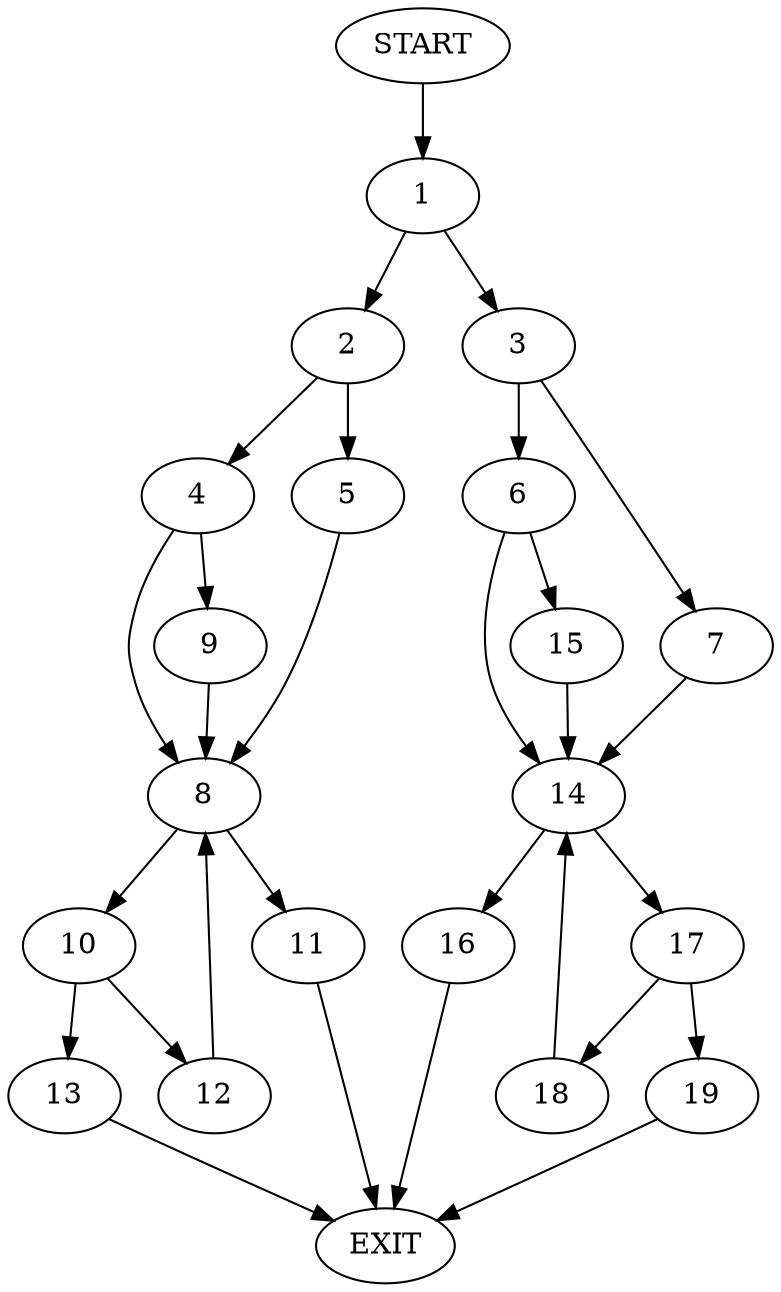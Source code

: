 digraph {
0 [label="START"]
20 [label="EXIT"]
0 -> 1
1 -> 2
1 -> 3
2 -> 4
2 -> 5
3 -> 6
3 -> 7
5 -> 8
4 -> 8
4 -> 9
9 -> 8
8 -> 10
8 -> 11
10 -> 12
10 -> 13
11 -> 20
12 -> 8
13 -> 20
6 -> 14
6 -> 15
7 -> 14
15 -> 14
14 -> 16
14 -> 17
16 -> 20
17 -> 18
17 -> 19
18 -> 14
19 -> 20
}
